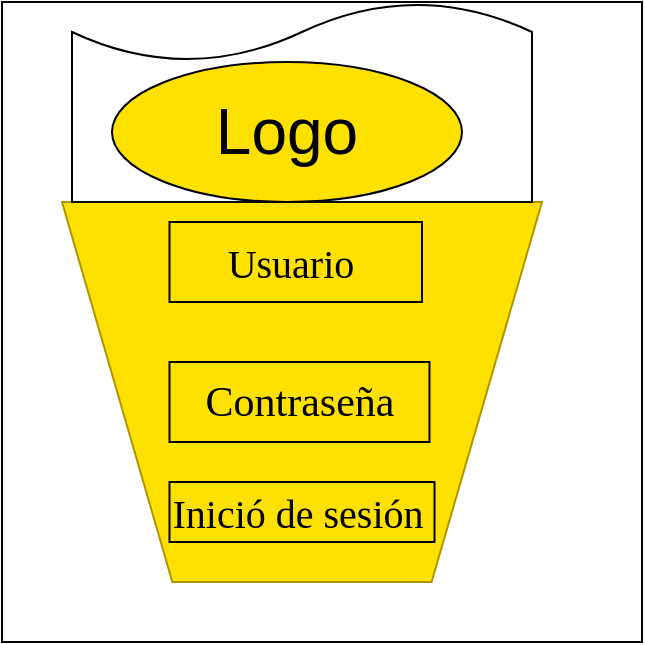 <mxfile version="13.7.7" type="github" pages="3">
  <diagram id="muJ7DQJSpck_CuVEwn8b" name="Page-1">
    <mxGraphModel dx="2249" dy="762" grid="1" gridSize="10" guides="1" tooltips="1" connect="1" arrows="1" fold="1" page="1" pageScale="1" pageWidth="827" pageHeight="1169" math="0" shadow="0">
      <root>
        <mxCell id="0" />
        <mxCell id="1" parent="0" />
        <mxCell id="n8EYonq1ptt9BPSvWl5D-1" value="" style="whiteSpace=wrap;html=1;aspect=fixed;" vertex="1" parent="1">
          <mxGeometry x="-720" width="320" height="320" as="geometry" />
        </mxCell>
        <mxCell id="n8EYonq1ptt9BPSvWl5D-2" value="" style="verticalLabelPosition=bottom;verticalAlign=top;html=1;shape=trapezoid;perimeter=trapezoidPerimeter;whiteSpace=wrap;size=0.23;arcSize=10;flipV=1;strokeColor=#B09500;fontColor=#ffffff;fillColor=#FFE100;" vertex="1" parent="1">
          <mxGeometry x="-690" y="100" width="240" height="190" as="geometry" />
        </mxCell>
        <mxCell id="n8EYonq1ptt9BPSvWl5D-3" value="" style="shape=document;whiteSpace=wrap;html=1;boundedLbl=1;rotation=-180;" vertex="1" parent="1">
          <mxGeometry x="-685" width="230" height="100" as="geometry" />
        </mxCell>
        <mxCell id="n8EYonq1ptt9BPSvWl5D-4" value="&lt;font face=&quot;Times New Roman&quot; style=&quot;font-size: 20px&quot;&gt;Inició de sesión&amp;nbsp;&lt;/font&gt;" style="rounded=0;whiteSpace=wrap;html=1;fillColor=#FFE100;gradientColor=none;" vertex="1" parent="1">
          <mxGeometry x="-636.25" y="240" width="132.5" height="30" as="geometry" />
        </mxCell>
        <mxCell id="n8EYonq1ptt9BPSvWl5D-5" value="&lt;font face=&quot;Times New Roman&quot; style=&quot;font-size: 21px&quot;&gt;Contraseña&lt;/font&gt;" style="rounded=0;whiteSpace=wrap;html=1;fillColor=#FFE100;gradientColor=none;" vertex="1" parent="1">
          <mxGeometry x="-636.25" y="180" width="130" height="40" as="geometry" />
        </mxCell>
        <mxCell id="n8EYonq1ptt9BPSvWl5D-6" value="&lt;font face=&quot;Times New Roman&quot; style=&quot;font-size: 20px&quot;&gt;&lt;font style=&quot;font-size: 20px&quot;&gt;Usuario&lt;/font&gt;&lt;font style=&quot;font-size: 20px&quot;&gt;&amp;nbsp;&lt;/font&gt;&lt;/font&gt;" style="rounded=0;whiteSpace=wrap;html=1;fillColor=#FFE100;gradientColor=none;fontSize=15;" vertex="1" parent="1">
          <mxGeometry x="-636.25" y="110" width="126.25" height="40" as="geometry" />
        </mxCell>
        <mxCell id="n8EYonq1ptt9BPSvWl5D-7" value="&lt;font style=&quot;font-size: 32px&quot;&gt;Logo&lt;/font&gt;" style="ellipse;whiteSpace=wrap;html=1;fillColor=#FFE100;gradientColor=none;fontSize=15;" vertex="1" parent="1">
          <mxGeometry x="-665" y="30" width="175" height="70" as="geometry" />
        </mxCell>
      </root>
    </mxGraphModel>
  </diagram>
  <diagram id="yRcaqAPpMVTt5zIErOC4" name="Page-2">
    <mxGraphModel dx="2249" dy="762" grid="1" gridSize="10" guides="1" tooltips="1" connect="1" arrows="1" fold="1" page="1" pageScale="1" pageWidth="827" pageHeight="1169" math="0" shadow="0">
      <root>
        <mxCell id="53zsVMegrneDWhN2PPhy-0" />
        <mxCell id="53zsVMegrneDWhN2PPhy-1" parent="53zsVMegrneDWhN2PPhy-0" />
        <mxCell id="53zsVMegrneDWhN2PPhy-2" value="" style="whiteSpace=wrap;html=1;aspect=fixed;" vertex="1" parent="53zsVMegrneDWhN2PPhy-1">
          <mxGeometry x="-552.5" y="460" width="320" height="320" as="geometry" />
        </mxCell>
        <mxCell id="53zsVMegrneDWhN2PPhy-3" value="" style="shape=offPageConnector;whiteSpace=wrap;html=1;fillColor=#FFE100;gradientColor=none;fontSize=31;" vertex="1" parent="53zsVMegrneDWhN2PPhy-1">
          <mxGeometry x="-518.11" y="550" width="260" height="150" as="geometry" />
        </mxCell>
        <mxCell id="53zsVMegrneDWhN2PPhy-4" value="" style="shape=loopLimit;whiteSpace=wrap;html=1;fillColor=#FFE100;gradientColor=none;fontSize=31;rotation=-180;" vertex="1" parent="53zsVMegrneDWhN2PPhy-1">
          <mxGeometry x="-516.23" y="640" width="256.24" height="120" as="geometry" />
        </mxCell>
        <mxCell id="53zsVMegrneDWhN2PPhy-5" value="" style="shape=document;whiteSpace=wrap;html=1;boundedLbl=1;rotation=-180;verticalAlign=middle;" vertex="1" parent="53zsVMegrneDWhN2PPhy-1">
          <mxGeometry x="-517.5" y="470" width="255" height="80" as="geometry" />
        </mxCell>
        <mxCell id="53zsVMegrneDWhN2PPhy-6" value="&lt;font style=&quot;font-size: 25px&quot;&gt;Logo&lt;/font&gt;" style="ellipse;whiteSpace=wrap;html=1;fillColor=#FFE100;gradientColor=none;fontSize=15;" vertex="1" parent="53zsVMegrneDWhN2PPhy-1">
          <mxGeometry x="-465.75" y="490" width="150" height="40" as="geometry" />
        </mxCell>
        <mxCell id="53zsVMegrneDWhN2PPhy-7" value="" style="rounded=1;whiteSpace=wrap;html=1;fillColor=#FFE100;gradientColor=none;fontSize=31;" vertex="1" parent="53zsVMegrneDWhN2PPhy-1">
          <mxGeometry x="-499.99" y="570" width="214.99" height="40" as="geometry" />
        </mxCell>
        <mxCell id="53zsVMegrneDWhN2PPhy-8" value="" style="rounded=1;whiteSpace=wrap;html=1;fillColor=#FFE100;gradientColor=none;fontSize=31;" vertex="1" parent="53zsVMegrneDWhN2PPhy-1">
          <mxGeometry x="-505.25" y="650" width="220.25" height="40" as="geometry" />
        </mxCell>
        <mxCell id="53zsVMegrneDWhN2PPhy-9" value="&lt;span style=&quot;font-family: &amp;#34;times new roman&amp;#34;&quot;&gt;&lt;font style=&quot;font-size: 30px&quot;&gt;Inició de sesión&amp;nbsp;&lt;/font&gt;&lt;/span&gt;" style="rounded=1;whiteSpace=wrap;html=1;fillColor=#FFE100;gradientColor=none;fontSize=31;" vertex="1" parent="53zsVMegrneDWhN2PPhy-1">
          <mxGeometry x="-504.99" y="700" width="219.99" height="40" as="geometry" />
        </mxCell>
        <mxCell id="53zsVMegrneDWhN2PPhy-10" value="&lt;font style=&quot;font-size: 25px&quot;&gt;Usuario *&lt;/font&gt;" style="text;html=1;strokeColor=none;fillColor=none;align=center;verticalAlign=middle;whiteSpace=wrap;rounded=0;fontSize=30;" vertex="1" parent="53zsVMegrneDWhN2PPhy-1">
          <mxGeometry x="-518.11" y="550" width="140" height="20" as="geometry" />
        </mxCell>
        <mxCell id="53zsVMegrneDWhN2PPhy-11" value="&lt;font style=&quot;font-size: 25px;&quot;&gt;Contraseña*&lt;/font&gt;" style="text;html=1;strokeColor=none;fillColor=none;align=center;verticalAlign=middle;whiteSpace=wrap;rounded=0;fontSize=25;" vertex="1" parent="53zsVMegrneDWhN2PPhy-1">
          <mxGeometry x="-460" y="620" width="60" height="20" as="geometry" />
        </mxCell>
      </root>
    </mxGraphModel>
  </diagram>
  <diagram id="8UAXyRz9NPve90K7UF04" name="Page-3">
    <mxGraphModel dx="2249" dy="762" grid="1" gridSize="10" guides="1" tooltips="1" connect="1" arrows="1" fold="1" page="1" pageScale="1" pageWidth="827" pageHeight="1169" math="0" shadow="0">
      <root>
        <mxCell id="8B5hFG7g2NQKuqT-S-WO-0" />
        <mxCell id="8B5hFG7g2NQKuqT-S-WO-1" parent="8B5hFG7g2NQKuqT-S-WO-0" />
        <mxCell id="8B5hFG7g2NQKuqT-S-WO-2" value="" style="whiteSpace=wrap;html=1;aspect=fixed;" vertex="1" parent="8B5hFG7g2NQKuqT-S-WO-1">
          <mxGeometry x="-510" y="350" width="320" height="320" as="geometry" />
        </mxCell>
        <mxCell id="8B5hFG7g2NQKuqT-S-WO-3" value="&lt;font style=&quot;font-size: 32px&quot;&gt;Logo&lt;/font&gt;" style="ellipse;whiteSpace=wrap;html=1;fontSize=15;" vertex="1" parent="8B5hFG7g2NQKuqT-S-WO-1">
          <mxGeometry x="-430" y="400" width="190" height="60" as="geometry" />
        </mxCell>
        <mxCell id="8B5hFG7g2NQKuqT-S-WO-4" value="&lt;span style=&quot;color: rgba(0 , 0 , 0 , 0) ; font-family: monospace ; font-size: 0px&quot;&gt;%3CmxGraphModel%3E%3Croot%3E%3CmxCell%20id%3D%220%22%2F%3E%3CmxCell%20id%3D%221%22%20parent%3D%220%22%2F%3E%3CmxCell%20id%3D%222%22%20value%3D%22%26lt%3Bfont%20style%3D%26quot%3Bfont-size%3A%2045px%26quot%3B%20face%3D%26quot%3BTimes%20New%20Roman%26quot%3B%26gt%3BContrase%C3%B1a%26lt%3B%2Ffont%26gt%3B%22%20style%3D%22rounded%3D0%3BwhiteSpace%3Dwrap%3Bhtml%3D1%3BfillColor%3D%23FFE100%3BgradientColor%3Dnone%3B%22%20vertex%3D%221%22%20parent%3D%221%22%3E%3CmxGeometry%20x%3D%22-420%22%20y%3D%22680%22%20width%3D%22460%22%20height%3D%22100%22%20as%3D%22geometry%22%2F%3E%3C%2FmxCell%3E%3CmxCell%20id%3D%223%22%20value%3D%22%26lt%3Bfont%20face%3D%26quot%3BTimes%20New%20Roman%26quot%3B%26gt%3B%26lt%3Bfont%20style%3D%26quot%3Bfont-size%3A%2045px%26quot%3B%26gt%3BUsuario%26lt%3B%2Ffont%26gt%3B%26lt%3Bfont%20style%3D%26quot%3Bfont-size%3A%2030px%26quot%3B%26gt%3B%26amp%3Bnbsp%3B%26lt%3B%2Ffont%26gt%3B%26lt%3B%2Ffont%26gt%3B%22%20style%3D%22rounded%3D0%3BwhiteSpace%3Dwrap%3Bhtml%3D1%3BfillColor%3D%23FFE100%3BgradientColor%3Dnone%3BfontSize%3D15%3B%22%20vertex%3D%221%22%20parent%3D%221%22%3E%3CmxGeometry%20x%3D%22-410%22%20y%3D%22500%22%20width%3D%22460%22%20height%3D%22100%22%20as%3D%22geometry%22%2F%3E%3C%2FmxCell%3E%3C%2Froot%3E%3C%2FmxGraphModel%3E&lt;/span&gt;&lt;span style=&quot;color: rgba(0 , 0 , 0 , 0) ; font-family: monospace ; font-size: 0px&quot;&gt;%3CmxGraphModel%3E%3Croot%3E%3CmxCell%20id%3D%220%22%2F%3E%3CmxCell%20id%3D%221%22%20parent%3D%220%22%2F%3E%3CmxCell%20id%3D%222%22%20value%3D%22%26lt%3Bfont%20style%3D%26quot%3Bfont-size%3A%2045px%26quot%3B%20face%3D%26quot%3BTimes%20New%20Roman%26quot%3B%26gt%3BContrase%C3%B1a%26lt%3B%2Ffont%26gt%3B%22%20style%3D%22rounded%3D0%3BwhiteSpace%3Dwrap%3Bhtml%3D1%3BfillColor%3D%23FFE100%3BgradientColor%3Dnone%3B%22%20vertex%3D%221%22%20parent%3D%221%22%3E%3CmxGeometry%20x%3D%22-420%22%20y%3D%22680%22%20width%3D%22460%22%20height%3D%22100%22%20as%3D%22geometry%22%2F%3E%3C%2FmxCell%3E%3CmxCell%20id%3D%223%22%20value%3D%22%26lt%3Bfont%20face%3D%26quot%3BTimes%20New%20Roman%26quot%3B%26gt%3B%26lt%3Bfont%20style%3D%26quot%3Bfont-size%3A%2045px%26quot%3B%26gt%3BUsuario%26lt%3B%2Ffont%26gt%3B%26lt%3Bfont%20style%3D%26quot%3Bfont-size%3A%2030px%26quot%3B%26gt%3B%26amp%3Bnbsp%3B%26lt%3B%2Ffont%26gt%3B%26lt%3B%2Ffont%26gt%3B%22%20style%3D%22rounded%3D0%3BwhiteSpace%3Dwrap%3Bhtml%3D1%3BfillColor%3D%23FFE100%3BgradientColor%3Dnone%3BfontSize%3D15%3B%22%20vertex%3D%221%22%20parent%3D%221%22%3E%3CmxGeometry%20x%3D%22-410%22%20y%3D%22500%22%20width%3D%22460%22%20height%3D%22100%22%20as%3D%22geometry%22%2F%3E%3C%2FmxCell%3E%3C%2Froot%3E%3C%2FmxGraphModel%3E&lt;/span&gt;&lt;span style=&quot;color: rgba(0 , 0 , 0 , 0) ; font-family: monospace ; font-size: 0px&quot;&gt;%3CmxGraphModel%3E%3Croot%3E%3CmxCell%20id%3D%220%22%2F%3E%3CmxCell%20id%3D%221%22%20parent%3D%220%22%2F%3E%3CmxCell%20id%3D%222%22%20value%3D%22%26lt%3Bfont%20style%3D%26quot%3Bfont-size%3A%2045px%26quot%3B%20face%3D%26quot%3BTimes%20New%20Roman%26quot%3B%26gt%3BContrase%C3%B1a%26lt%3B%2Ffont%26gt%3B%22%20style%3D%22rounded%3D0%3BwhiteSpace%3Dwrap%3Bhtml%3D1%3BfillColor%3D%23FFE100%3BgradientColor%3Dnone%3B%22%20vertex%3D%221%22%20parent%3D%221%22%3E%3CmxGeometry%20x%3D%22-420%22%20y%3D%22680%22%20width%3D%22460%22%20height%3D%22100%22%20as%3D%22geometry%22%2F%3E%3C%2FmxCell%3E%3CmxCell%20id%3D%223%22%20value%3D%22%26lt%3Bfont%20face%3D%26quot%3BTimes%20New%20Roman%26quot%3B%26gt%3B%26lt%3Bfont%20style%3D%26quot%3Bfont-size%3A%2045px%26quot%3B%26gt%3BUsuario%26lt%3B%2Ffont%26gt%3B%26lt%3Bfont%20style%3D%26quot%3Bfont-size%3A%2030px%26quot%3B%26gt%3B%26amp%3Bnbsp%3B%26lt%3B%2Ffont%26gt%3B%26lt%3B%2Ffont%26gt%3B%22%20style%3D%22rounded%3D0%3BwhiteSpace%3Dwrap%3Bhtml%3D1%3BfillColor%3D%23FFE100%3BgradientColor%3Dnone%3BfontSize%3D15%3B%22%20vertex%3D%221%22%20parent%3D%221%22%3E%3CmxGeometry%20x%3D%22-410%22%20y%3D%22500%22%20width%3D%22460%22%20height%3D%22100%22%20as%3D%22geometry%22%2F%3E%3C%2FmxCell%3E%3C%2Froot%3E%3C%2FmxGraphModel%3E&lt;/span&gt;&lt;span style=&quot;color: rgba(0 , 0 , 0 , 0) ; font-family: monospace ; font-size: 0px&quot;&gt;%3CmxGraphModel%3E%3Croot%3E%3CmxCell%20id%3D%220%22%2F%3E%3CmxCell%20id%3D%221%22%20parent%3D%220%22%2F%3E%3CmxCell%20id%3D%222%22%20value%3D%22%26lt%3Bfont%20style%3D%26quot%3Bfont-size%3A%2045px%26quot%3B%20face%3D%26quot%3BTimes%20New%20Roman%26quot%3B%26gt%3BContrase%C3%B1a%26lt%3B%2Ffont%26gt%3B%22%20style%3D%22rounded%3D0%3BwhiteSpace%3Dwrap%3Bhtml%3D1%3BfillColor%3D%23FFE100%3BgradientColor%3Dnone%3B%22%20vertex%3D%221%22%20parent%3D%221%22%3E%3CmxGeometry%20x%3D%22-420%22%20y%3D%22680%22%20width%3D%22460%22%20height%3D%22100%22%20as%3D%22geometry%22%2F%3E%3C%2FmxCell%3E%3CmxCell%20id%3D%223%22%20value%3D%22%26lt%3Bfont%20face%3D%26quot%3BTimes%20New%20Roman%26quot%3B%26gt%3B%26lt%3Bfont%20style%3D%26quot%3Bfont-size%3A%2045px%26quot%3B%26gt%3BUsuario%26lt%3B%2Ffont%26gt%3B%26lt%3Bfont%20style%3D%26quot%3Bfont-size%3A%2030px%26quot%3B%26gt%3B%26amp%3Bnbsp%3B%26lt%3B%2Ffont%26gt%3B%26lt%3B%2Ffont%26gt%3B%22%20style%3D%22rounded%3D0%3BwhiteSpace%3Dwrap%3Bhtml%3D1%3BfillColor%3D%23FFE100%3BgradientColor%3Dnone%3BfontSize%3D15%3B%22%20vertex%3D%221%22%20parent%3D%221%22%3E%3CmxGeometry%20x%3D%22-410%22%20y%3D%22500%22%20width%3D%22460%22%20height%3D%22100%22%20as%3D%22geometry%22%2F%3E%3C%2FmxCell%3E%3C%2Froot%3E%3C%2FmxGraphModel%3E&lt;/span&gt;&lt;span style=&quot;color: rgba(0 , 0 , 0 , 0) ; font-family: monospace ; font-size: 0px&quot;&gt;%3CmxGraphModel%3E%3Croot%3E%3CmxCell%20id%3D%220%22%2F%3E%3CmxCell%20id%3D%221%22%20parent%3D%220%22%2F%3E%3CmxCell%20id%3D%222%22%20value%3D%22%26lt%3Bfont%20style%3D%26quot%3Bfont-size%3A%2045px%26quot%3B%20face%3D%26quot%3BTimes%20New%20Roman%26quot%3B%26gt%3BContrase%C3%B1a%26lt%3B%2Ffont%26gt%3B%22%20style%3D%22rounded%3D0%3BwhiteSpace%3Dwrap%3Bhtml%3D1%3BfillColor%3D%23FFE100%3BgradientColor%3Dnone%3B%22%20vertex%3D%221%22%20parent%3D%221%22%3E%3CmxGeometry%20x%3D%22-420%22%20y%3D%22680%22%20width%3D%22460%22%20height%3D%22100%22%20as%3D%22geometry%22%2F%3E%3C%2FmxCell%3E%3CmxCell%20id%3D%223%22%20value%3D%22%26lt%3Bfont%20face%3D%26quot%3BTimes%20New%20Roman%26quot%3B%26gt%3B%26lt%3Bfont%20style%3D%26quot%3Bfont-size%3A%2045px%26quot%3B%26gt%3BUsuario%26lt%3B%2Ffont%26gt%3B%26lt%3Bfont%20style%3D%26quot%3Bfont-size%3A%2030px%26quot%3B%26gt%3B%26amp%3Bnbsp%3B%26lt%3B%2Ffont%26gt%3B%26lt%3B%2Ffont%26gt%3B%22%20style%3D%22rounded%3D0%3BwhiteSpace%3Dwrap%3Bhtml%3D1%3BfillColor%3D%23FFE100%3BgradientColor%3Dnone%3BfontSize%3D15%3B%22%20vertex%3D%221%22%20parent%3D%221%22%3E%3CmxGeometry%20x%3D%22-410%22%20y%3D%22500%22%20width%3D%22460%22%20height%3D%22100%22%20as%3D%22geometry%22%2F%3E%3C%2FmxCell%3E%3C%2Froot%3E%3C%2FmxGraphModel%3E&lt;/span&gt;" style="whiteSpace=wrap;html=1;aspect=fixed;fontSize=31;" vertex="1" parent="8B5hFG7g2NQKuqT-S-WO-1">
          <mxGeometry x="-430" y="460" width="200" height="200" as="geometry" />
        </mxCell>
        <mxCell id="8B5hFG7g2NQKuqT-S-WO-5" value="&lt;font face=&quot;Times New Roman&quot; style=&quot;font-size: 25px&quot;&gt;Contraseña&lt;/font&gt;" style="rounded=0;whiteSpace=wrap;html=1;" vertex="1" parent="8B5hFG7g2NQKuqT-S-WO-1">
          <mxGeometry x="-410" y="530" width="150" height="42.5" as="geometry" />
        </mxCell>
        <mxCell id="8B5hFG7g2NQKuqT-S-WO-6" value="&lt;font face=&quot;Times New Roman&quot; style=&quot;font-size: 25px&quot;&gt;&lt;font style=&quot;font-size: 25px&quot;&gt;Usuario&lt;/font&gt;&lt;font style=&quot;font-size: 25px&quot;&gt;&amp;nbsp;&lt;/font&gt;&lt;/font&gt;" style="rounded=0;whiteSpace=wrap;html=1;fontSize=15;" vertex="1" parent="8B5hFG7g2NQKuqT-S-WO-1">
          <mxGeometry x="-410" y="470" width="150" height="40" as="geometry" />
        </mxCell>
        <mxCell id="8B5hFG7g2NQKuqT-S-WO-7" value="&lt;font style=&quot;font-size: 20px&quot;&gt;Inició de sesión&lt;/font&gt;" style="labelPosition=center;verticalLabelPosition=middle;align=center;html=1;shape=mxgraph.basic.button;dx=10;fillColor=#FFE100;gradientColor=none;fontSize=31;" vertex="1" parent="8B5hFG7g2NQKuqT-S-WO-1">
          <mxGeometry x="-422.5" y="585" width="185" height="55" as="geometry" />
        </mxCell>
        <mxCell id="8B5hFG7g2NQKuqT-S-WO-8" value="" style="verticalLabelPosition=bottom;verticalAlign=top;html=1;shape=mxgraph.basic.half_circle;fontSize=31;rotation=-165;" vertex="1" parent="8B5hFG7g2NQKuqT-S-WO-1">
          <mxGeometry x="-470" y="360" width="87" height="40" as="geometry" />
        </mxCell>
        <mxCell id="8B5hFG7g2NQKuqT-S-WO-9" value="" style="shape=loopLimit;whiteSpace=wrap;html=1;fontSize=31;rotation=-110;strokeColor=#d6b656;fillColor=#FFE100;" vertex="1" parent="8B5hFG7g2NQKuqT-S-WO-1">
          <mxGeometry x="-488.1" y="354.7" width="77" height="86.63" as="geometry" />
        </mxCell>
        <mxCell id="8B5hFG7g2NQKuqT-S-WO-10" style="edgeStyle=orthogonalEdgeStyle;rounded=0;orthogonalLoop=1;jettySize=auto;html=1;exitX=0.5;exitY=1;exitDx=0;exitDy=0;fontSize=25;" edge="1" parent="8B5hFG7g2NQKuqT-S-WO-1" source="8B5hFG7g2NQKuqT-S-WO-3" target="8B5hFG7g2NQKuqT-S-WO-3">
          <mxGeometry relative="1" as="geometry" />
        </mxCell>
      </root>
    </mxGraphModel>
  </diagram>
</mxfile>
